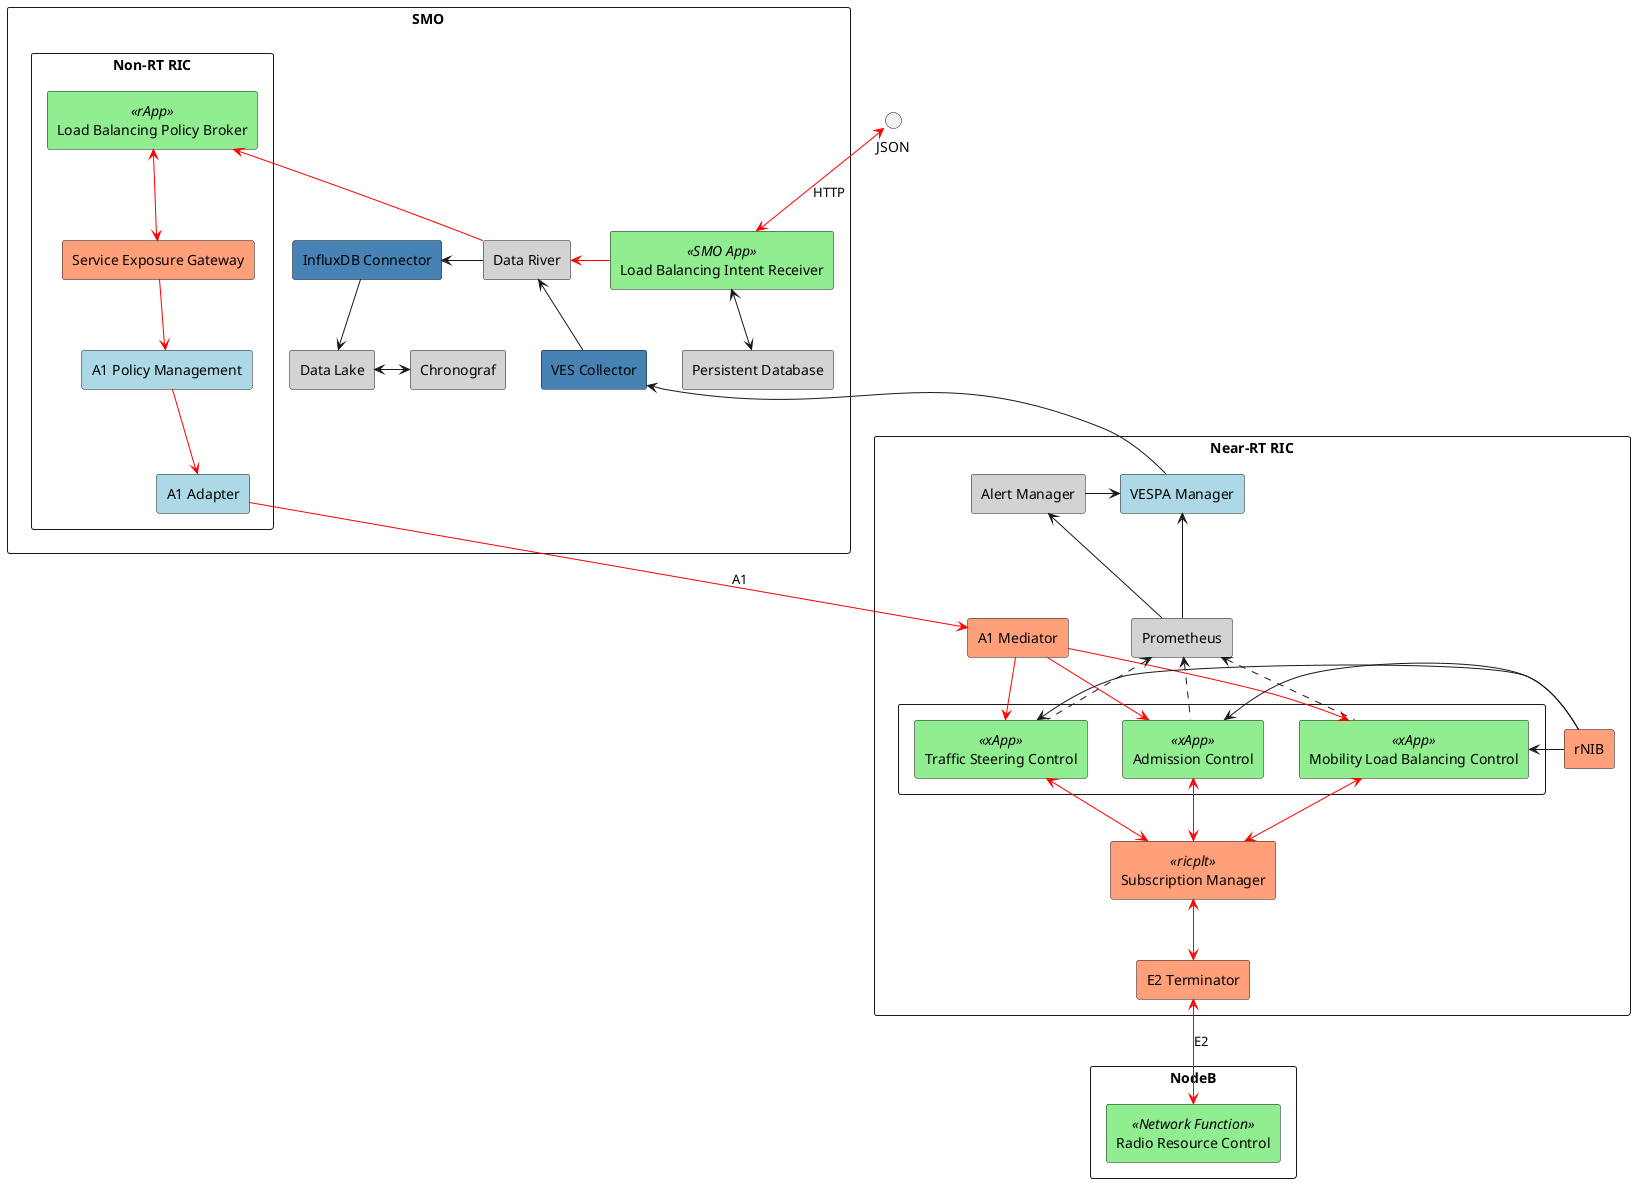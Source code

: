 @startuml components
skinparam componentStyle rectangle
interface "JSON" as json

component intentctl

frame Legend {
	component "Contributed components" #LightGreen
	component "ONAP components" #LightBlue
	component "ORAN SC components" #LightSalmon
	component "COTS components" #LightGrey
	component "Peer Contributed" #SteelBlue
}

component SMO {
	component "Load Balancing Intent Receiver" as intent_receiver <<SMO App>> #LightGreen

	component "Zookeeper" #LightGrey
	component "Kafdrop" #LightGrey
	component "Data River" as kafka #LightGrey
	component "VES Collector" as ves_collector #SteelBlue
	component "InfluxDB Connector" as idb_connector #SteelBlue
	component "Data Lake" as idb #LightGrey
	component "Chronograf" as chronograf #LightGrey
	component "Persistent Database" as persistent_db #LightGrey

	kafka <-- ves_collector
	idb_connector <- kafka
	idb_connector --> idb
	idb <-> chronograf


	component "Non-RT RIC" {
		component "Load Balancing Policy Broker" as policy_broker_rapp <<rApp>> #LightGreen
		component "Service Exposure Gateway" as service_exposure_gateway #LightSalmon
		component "A1 Policy Management" as a1_policy_management #LightBlue
		component "A1 Adapter" as a1_adapter #LightBlue
		component "rApp Catalog" as rapp_catalog #LightSalmon
		component "Control Panel" as control_panel #LightSalmon
		component "Information Coodinator Service" #LightSalmon
	}

	json <--> intent_receiver #Red: HTTP
	intent_receiver -> kafka #Red
	policy_broker_rapp <-- kafka #Red
	policy_broker_rapp <--> service_exposure_gateway #Red
	service_exposure_gateway  --> a1_policy_management #Red
	a1_policy_management --> a1_adapter #Red
	intent_receiver <--> persistent_db
}

component "Near-RT RIC" {
	component "A1 Mediator" as a1_mediator_ricplt #LightSalmon
	component {
		component "Admission Control" as ad_control_xapp <<xApp>> #LightGreen
		component "Mobility Load Balancing Control" as mlb_control_xapp <<xApp>> #LightGreen
		component "Traffic Steering Control" as ts_control_xapp <<xApp>> #LightGreen
	}
	component "Monitoring xApp" as monitor_xapp <<xApp>> #LightGreen
	component "rNIB" as rnib_ricplt #LightSalmon
	component "E2 Terminator"  as e2term #LightSalmon
	component "Routing Manager" as routing_manager <<ricplt>> #LightSalmon
	component "Subscription Manager" as subscription_manager <<ricplt>> #LightSalmon

	component "Prometheus" as prometheus #LightGrey
	component "Alert Manager" as alert_manager #LightGrey
	component "VESPA Manager" as vespa_manager #LightBlue

	alert_manager <-- prometheus
	vespa_manager <-- prometheus
	alert_manager -> vespa_manager
	ves_collector <-- vespa_manager

	a1_adapter --> a1_mediator_ricplt #Red: A1
	
	a1_mediator_ricplt --> ad_control_xapp #Red
	a1_mediator_ricplt --> mlb_control_xapp #Red
	a1_mediator_ricplt --> ts_control_xapp #Red

	rnib_ricplt -> ad_control_xapp
	rnib_ricplt -> mlb_control_xapp
	rnib_ricplt -> ts_control_xapp

	prometheus <.. mlb_control_xapp
	prometheus <.. ad_control_xapp
	prometheus <.. ts_control_xapp

	ad_control_xapp <--> subscription_manager #Red
	ts_control_xapp <--> subscription_manager #Red
	mlb_control_xapp <--> subscription_manager #Red

	subscription_manager <--> e2term #Red
}

component "NodeB" {
	component "Radio Resource Control" as rrc_nf <<Network Function>> #LightGreen
	e2term <--> rrc_nf #Red: E2
}

remove @unlinked
@enduml
